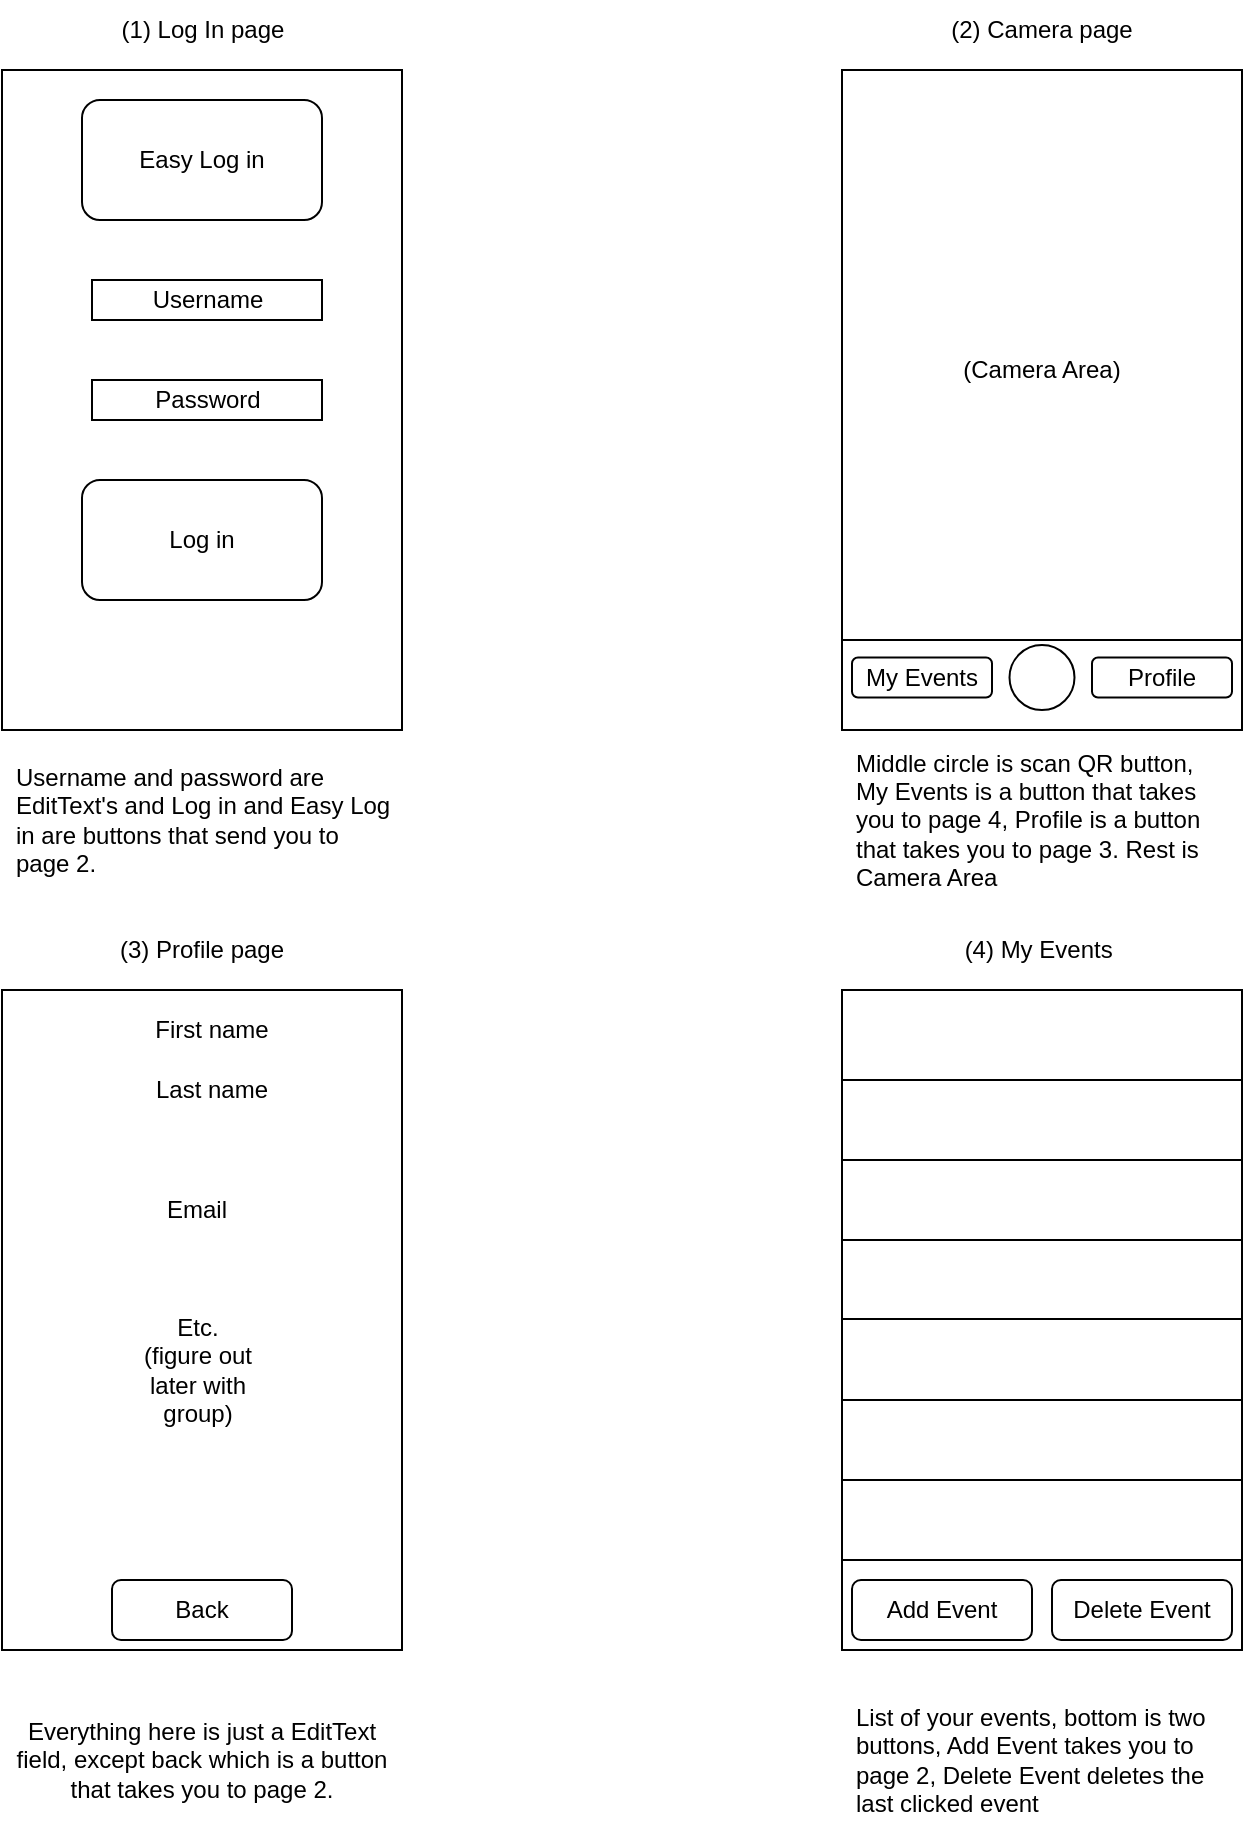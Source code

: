 <mxfile version="23.1.4" type="device">
  <diagram name="Page-1" id="Q0FHnNPMTVpMaA3_9me0">
    <mxGraphModel dx="954" dy="525" grid="1" gridSize="10" guides="1" tooltips="1" connect="1" arrows="1" fold="1" page="1" pageScale="1" pageWidth="850" pageHeight="1100" math="0" shadow="0">
      <root>
        <mxCell id="0" />
        <mxCell id="1" parent="0" />
        <mxCell id="bh6WhfWpwjoIIAc65cu5-2" value="" style="rounded=0;whiteSpace=wrap;html=1;rotation=90;" vertex="1" parent="1">
          <mxGeometry x="70" y="110" width="330" height="200" as="geometry" />
        </mxCell>
        <mxCell id="bh6WhfWpwjoIIAc65cu5-3" value="" style="rounded=0;whiteSpace=wrap;html=1;rotation=90;" vertex="1" parent="1">
          <mxGeometry x="490" y="570" width="330" height="200" as="geometry" />
        </mxCell>
        <mxCell id="bh6WhfWpwjoIIAc65cu5-4" value="" style="rounded=0;whiteSpace=wrap;html=1;rotation=90;" vertex="1" parent="1">
          <mxGeometry x="490" y="110" width="330" height="200" as="geometry" />
        </mxCell>
        <mxCell id="bh6WhfWpwjoIIAc65cu5-5" value="" style="rounded=0;whiteSpace=wrap;html=1;rotation=90;" vertex="1" parent="1">
          <mxGeometry x="70" y="570" width="330" height="200" as="geometry" />
        </mxCell>
        <mxCell id="bh6WhfWpwjoIIAc65cu5-6" value="(1) Log In page" style="text;html=1;align=center;verticalAlign=middle;whiteSpace=wrap;rounded=0;" vertex="1" parent="1">
          <mxGeometry x="192.5" y="10" width="85" height="30" as="geometry" />
        </mxCell>
        <mxCell id="bh6WhfWpwjoIIAc65cu5-7" value="(2) Camera page" style="text;html=1;align=center;verticalAlign=middle;whiteSpace=wrap;rounded=0;" vertex="1" parent="1">
          <mxGeometry x="605" y="10" width="100" height="30" as="geometry" />
        </mxCell>
        <mxCell id="bh6WhfWpwjoIIAc65cu5-8" value="(3) Profile page" style="text;html=1;align=center;verticalAlign=middle;whiteSpace=wrap;rounded=0;" vertex="1" parent="1">
          <mxGeometry x="190" y="470" width="90" height="30" as="geometry" />
        </mxCell>
        <mxCell id="bh6WhfWpwjoIIAc65cu5-9" value="(4) My Events&amp;nbsp;" style="text;html=1;align=center;verticalAlign=middle;whiteSpace=wrap;rounded=0;" vertex="1" parent="1">
          <mxGeometry x="615" y="470" width="80" height="30" as="geometry" />
        </mxCell>
        <mxCell id="bh6WhfWpwjoIIAc65cu5-10" value="" style="ellipse;whiteSpace=wrap;html=1;aspect=fixed;" vertex="1" parent="1">
          <mxGeometry x="638.75" y="332.5" width="32.5" height="32.5" as="geometry" />
        </mxCell>
        <mxCell id="bh6WhfWpwjoIIAc65cu5-15" value="" style="rounded=1;whiteSpace=wrap;html=1;" vertex="1" parent="1">
          <mxGeometry x="175" y="60" width="120" height="60" as="geometry" />
        </mxCell>
        <mxCell id="bh6WhfWpwjoIIAc65cu5-16" value="Easy Log in" style="text;html=1;align=center;verticalAlign=middle;whiteSpace=wrap;rounded=0;" vertex="1" parent="1">
          <mxGeometry x="180" y="60" width="110" height="60" as="geometry" />
        </mxCell>
        <mxCell id="bh6WhfWpwjoIIAc65cu5-17" value="" style="rounded=1;whiteSpace=wrap;html=1;" vertex="1" parent="1">
          <mxGeometry x="175" y="250" width="120" height="60" as="geometry" />
        </mxCell>
        <mxCell id="bh6WhfWpwjoIIAc65cu5-18" value="Log in" style="text;html=1;align=center;verticalAlign=middle;whiteSpace=wrap;rounded=0;" vertex="1" parent="1">
          <mxGeometry x="180" y="250" width="110" height="60" as="geometry" />
        </mxCell>
        <mxCell id="bh6WhfWpwjoIIAc65cu5-19" value="" style="rounded=0;whiteSpace=wrap;html=1;" vertex="1" parent="1">
          <mxGeometry x="180" y="150" width="115" height="20" as="geometry" />
        </mxCell>
        <mxCell id="bh6WhfWpwjoIIAc65cu5-20" value="Username" style="text;html=1;align=center;verticalAlign=middle;whiteSpace=wrap;rounded=0;" vertex="1" parent="1">
          <mxGeometry x="182.5" y="145" width="110" height="30" as="geometry" />
        </mxCell>
        <mxCell id="bh6WhfWpwjoIIAc65cu5-21" value="" style="rounded=0;whiteSpace=wrap;html=1;" vertex="1" parent="1">
          <mxGeometry x="180" y="200" width="115" height="20" as="geometry" />
        </mxCell>
        <mxCell id="bh6WhfWpwjoIIAc65cu5-22" value="Password" style="text;html=1;align=center;verticalAlign=middle;whiteSpace=wrap;rounded=0;" vertex="1" parent="1">
          <mxGeometry x="182.5" y="195" width="110" height="30" as="geometry" />
        </mxCell>
        <mxCell id="bh6WhfWpwjoIIAc65cu5-23" value="" style="rounded=1;whiteSpace=wrap;html=1;" vertex="1" parent="1">
          <mxGeometry x="560" y="338.75" width="70" height="20" as="geometry" />
        </mxCell>
        <mxCell id="bh6WhfWpwjoIIAc65cu5-24" value="" style="rounded=1;whiteSpace=wrap;html=1;" vertex="1" parent="1">
          <mxGeometry x="680" y="338.75" width="70" height="20" as="geometry" />
        </mxCell>
        <mxCell id="bh6WhfWpwjoIIAc65cu5-26" value="Profile" style="text;html=1;align=center;verticalAlign=middle;whiteSpace=wrap;rounded=0;" vertex="1" parent="1">
          <mxGeometry x="670" y="333.75" width="90" height="30" as="geometry" />
        </mxCell>
        <mxCell id="bh6WhfWpwjoIIAc65cu5-30" value="" style="endArrow=none;html=1;rounded=0;" edge="1" parent="1">
          <mxGeometry width="50" height="50" relative="1" as="geometry">
            <mxPoint x="555" y="330" as="sourcePoint" />
            <mxPoint x="755" y="330" as="targetPoint" />
            <Array as="points">
              <mxPoint x="655" y="330" />
            </Array>
          </mxGeometry>
        </mxCell>
        <mxCell id="bh6WhfWpwjoIIAc65cu5-25" value="My Events" style="text;html=1;align=center;verticalAlign=middle;whiteSpace=wrap;rounded=0;" vertex="1" parent="1">
          <mxGeometry x="550" y="333.75" width="90" height="30" as="geometry" />
        </mxCell>
        <mxCell id="bh6WhfWpwjoIIAc65cu5-32" value="(Camera Area)" style="text;html=1;align=center;verticalAlign=middle;whiteSpace=wrap;rounded=0;" vertex="1" parent="1">
          <mxGeometry x="613.12" y="180" width="83.75" height="30" as="geometry" />
        </mxCell>
        <mxCell id="bh6WhfWpwjoIIAc65cu5-34" value="First name" style="text;html=1;align=center;verticalAlign=middle;whiteSpace=wrap;rounded=0;" vertex="1" parent="1">
          <mxGeometry x="185" y="510" width="110" height="30" as="geometry" />
        </mxCell>
        <mxCell id="bh6WhfWpwjoIIAc65cu5-35" value="Last name" style="text;html=1;align=center;verticalAlign=middle;whiteSpace=wrap;rounded=0;" vertex="1" parent="1">
          <mxGeometry x="185" y="540" width="110" height="30" as="geometry" />
        </mxCell>
        <mxCell id="bh6WhfWpwjoIIAc65cu5-37" value="Email" style="text;html=1;align=center;verticalAlign=middle;whiteSpace=wrap;rounded=0;" vertex="1" parent="1">
          <mxGeometry x="145" y="600" width="175" height="30" as="geometry" />
        </mxCell>
        <mxCell id="bh6WhfWpwjoIIAc65cu5-38" value="Etc. (figure out later with group)" style="text;html=1;align=center;verticalAlign=middle;whiteSpace=wrap;rounded=0;" vertex="1" parent="1">
          <mxGeometry x="202.5" y="680" width="60" height="30" as="geometry" />
        </mxCell>
        <mxCell id="bh6WhfWpwjoIIAc65cu5-41" value="" style="endArrow=none;html=1;rounded=0;" edge="1" parent="1">
          <mxGeometry width="50" height="50" relative="1" as="geometry">
            <mxPoint x="554.99" y="550" as="sourcePoint" />
            <mxPoint x="754.99" y="550" as="targetPoint" />
            <Array as="points">
              <mxPoint x="654.99" y="550" />
            </Array>
          </mxGeometry>
        </mxCell>
        <mxCell id="bh6WhfWpwjoIIAc65cu5-42" value="" style="endArrow=none;html=1;rounded=0;" edge="1" parent="1">
          <mxGeometry width="50" height="50" relative="1" as="geometry">
            <mxPoint x="554.99" y="630" as="sourcePoint" />
            <mxPoint x="754.99" y="630" as="targetPoint" />
            <Array as="points" />
          </mxGeometry>
        </mxCell>
        <mxCell id="bh6WhfWpwjoIIAc65cu5-43" value="" style="endArrow=none;html=1;rounded=0;" edge="1" parent="1">
          <mxGeometry width="50" height="50" relative="1" as="geometry">
            <mxPoint x="554.99" y="710" as="sourcePoint" />
            <mxPoint x="754.99" y="710" as="targetPoint" />
            <Array as="points">
              <mxPoint x="654.99" y="710" />
            </Array>
          </mxGeometry>
        </mxCell>
        <mxCell id="bh6WhfWpwjoIIAc65cu5-45" value="" style="endArrow=none;html=1;rounded=0;" edge="1" parent="1">
          <mxGeometry width="50" height="50" relative="1" as="geometry">
            <mxPoint x="555" y="790" as="sourcePoint" />
            <mxPoint x="755" y="790" as="targetPoint" />
            <Array as="points">
              <mxPoint x="655" y="790" />
            </Array>
          </mxGeometry>
        </mxCell>
        <mxCell id="bh6WhfWpwjoIIAc65cu5-46" value="" style="endArrow=none;html=1;rounded=0;" edge="1" parent="1">
          <mxGeometry width="50" height="50" relative="1" as="geometry">
            <mxPoint x="555" y="750" as="sourcePoint" />
            <mxPoint x="755" y="750" as="targetPoint" />
            <Array as="points">
              <mxPoint x="655" y="750" />
            </Array>
          </mxGeometry>
        </mxCell>
        <mxCell id="bh6WhfWpwjoIIAc65cu5-47" value="" style="endArrow=none;html=1;rounded=0;" edge="1" parent="1">
          <mxGeometry width="50" height="50" relative="1" as="geometry">
            <mxPoint x="554.99" y="669.5" as="sourcePoint" />
            <mxPoint x="754.99" y="669.5" as="targetPoint" />
            <Array as="points">
              <mxPoint x="654.99" y="669.5" />
            </Array>
          </mxGeometry>
        </mxCell>
        <mxCell id="bh6WhfWpwjoIIAc65cu5-48" value="" style="endArrow=none;html=1;rounded=0;" edge="1" parent="1">
          <mxGeometry width="50" height="50" relative="1" as="geometry">
            <mxPoint x="554.99" y="590" as="sourcePoint" />
            <mxPoint x="754.99" y="590" as="targetPoint" />
            <Array as="points">
              <mxPoint x="654.99" y="590" />
            </Array>
          </mxGeometry>
        </mxCell>
        <mxCell id="bh6WhfWpwjoIIAc65cu5-49" value="Add Event" style="rounded=1;whiteSpace=wrap;html=1;" vertex="1" parent="1">
          <mxGeometry x="560" y="800" width="90" height="30" as="geometry" />
        </mxCell>
        <mxCell id="bh6WhfWpwjoIIAc65cu5-50" value="Delete Event" style="rounded=1;whiteSpace=wrap;html=1;" vertex="1" parent="1">
          <mxGeometry x="660" y="800" width="90" height="30" as="geometry" />
        </mxCell>
        <mxCell id="bh6WhfWpwjoIIAc65cu5-54" value="Back" style="rounded=1;whiteSpace=wrap;html=1;" vertex="1" parent="1">
          <mxGeometry x="190" y="800" width="90" height="30" as="geometry" />
        </mxCell>
        <mxCell id="bh6WhfWpwjoIIAc65cu5-55" value="Username and password are EditText&#39;s and Log in and Easy Log in are buttons that send you to page 2.&amp;nbsp;" style="text;html=1;align=left;verticalAlign=middle;whiteSpace=wrap;rounded=0;" vertex="1" parent="1">
          <mxGeometry x="140" y="390" width="190" height="60" as="geometry" />
        </mxCell>
        <mxCell id="bh6WhfWpwjoIIAc65cu5-56" value="Middle circle is scan QR button, My Events is a button that takes you to page 4, Profile is a button that takes you to page 3. Rest is Camera Area" style="text;html=1;align=left;verticalAlign=middle;whiteSpace=wrap;rounded=0;" vertex="1" parent="1">
          <mxGeometry x="559.99" y="390" width="190" height="60" as="geometry" />
        </mxCell>
        <mxCell id="bh6WhfWpwjoIIAc65cu5-58" value="List of your events, bottom is two buttons, Add Event takes you to page 2, Delete Event deletes the last clicked event" style="text;html=1;align=left;verticalAlign=middle;whiteSpace=wrap;rounded=0;" vertex="1" parent="1">
          <mxGeometry x="560" y="860" width="190" height="60" as="geometry" />
        </mxCell>
        <mxCell id="bh6WhfWpwjoIIAc65cu5-59" value="Everything here is just a EditText field, except back which is a button that takes you to page 2." style="text;html=1;align=center;verticalAlign=middle;whiteSpace=wrap;rounded=0;" vertex="1" parent="1">
          <mxGeometry x="140" y="850" width="190" height="80" as="geometry" />
        </mxCell>
      </root>
    </mxGraphModel>
  </diagram>
</mxfile>
